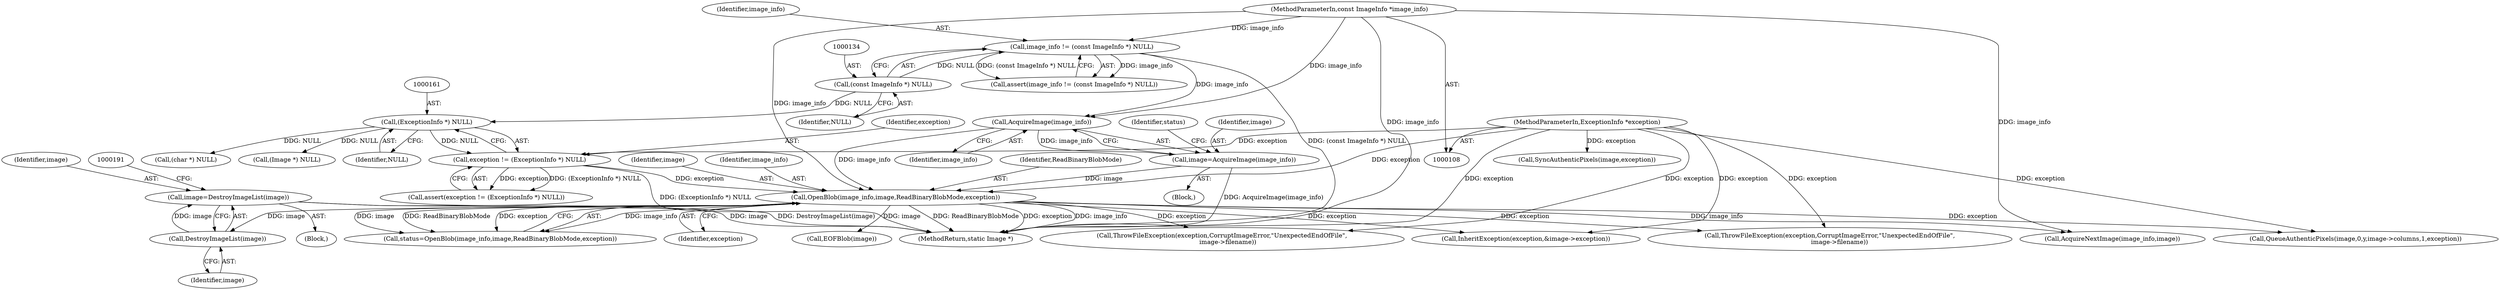 digraph "0_ImageMagick_f6e9d0d9955e85bdd7540b251cd50d598dacc5e6_18@pointer" {
"1000185" [label="(Call,image=DestroyImageList(image))"];
"1000187" [label="(Call,DestroyImageList(image))"];
"1000175" [label="(Call,OpenBlob(image_info,image,ReadBinaryBlobMode,exception))"];
"1000171" [label="(Call,AcquireImage(image_info))"];
"1000131" [label="(Call,image_info != (const ImageInfo *) NULL)"];
"1000109" [label="(MethodParameterIn,const ImageInfo *image_info)"];
"1000133" [label="(Call,(const ImageInfo *) NULL)"];
"1000169" [label="(Call,image=AcquireImage(image_info))"];
"1000158" [label="(Call,exception != (ExceptionInfo *) NULL)"];
"1000110" [label="(MethodParameterIn,ExceptionInfo *exception)"];
"1000160" [label="(Call,(ExceptionInfo *) NULL)"];
"1000158" [label="(Call,exception != (ExceptionInfo *) NULL)"];
"1000169" [label="(Call,image=AcquireImage(image_info))"];
"1000172" [label="(Identifier,image_info)"];
"1000185" [label="(Call,image=DestroyImageList(image))"];
"1000174" [label="(Identifier,status)"];
"1000187" [label="(Call,DestroyImageList(image))"];
"1001153" [label="(MethodReturn,static Image *)"];
"1000264" [label="(Call,(char *) NULL)"];
"1000175" [label="(Call,OpenBlob(image_info,image,ReadBinaryBlobMode,exception))"];
"1000190" [label="(Call,(Image *) NULL)"];
"1000178" [label="(Identifier,ReadBinaryBlobMode)"];
"1000177" [label="(Identifier,image)"];
"1001109" [label="(Call,AcquireNextImage(image_info,image))"];
"1000179" [label="(Identifier,exception)"];
"1001033" [label="(Call,SyncAuthenticPixels(image,exception))"];
"1001069" [label="(Call,ThrowFileException(exception,CorruptImageError,\"UnexpectedEndOfFile\",\n          image->filename))"];
"1000936" [label="(Call,QueueAuthenticPixels(image,0,y,image->columns,1,exception))"];
"1000188" [label="(Identifier,image)"];
"1000171" [label="(Call,AcquireImage(image_info))"];
"1000130" [label="(Call,assert(image_info != (const ImageInfo *) NULL))"];
"1000162" [label="(Identifier,NULL)"];
"1000110" [label="(MethodParameterIn,ExceptionInfo *exception)"];
"1000687" [label="(Call,ThrowFileException(exception,CorruptImageError,\"UnexpectedEndOfFile\",\n      image->filename))"];
"1000111" [label="(Block,)"];
"1000135" [label="(Identifier,NULL)"];
"1000133" [label="(Call,(const ImageInfo *) NULL)"];
"1000159" [label="(Identifier,exception)"];
"1000173" [label="(Call,status=OpenBlob(image_info,image,ReadBinaryBlobMode,exception))"];
"1000268" [label="(Call,EOFBlob(image))"];
"1000170" [label="(Identifier,image)"];
"1000186" [label="(Identifier,image)"];
"1000157" [label="(Call,assert(exception != (ExceptionInfo *) NULL))"];
"1000176" [label="(Identifier,image_info)"];
"1000837" [label="(Call,InheritException(exception,&image->exception))"];
"1000109" [label="(MethodParameterIn,const ImageInfo *image_info)"];
"1000132" [label="(Identifier,image_info)"];
"1000131" [label="(Call,image_info != (const ImageInfo *) NULL)"];
"1000160" [label="(Call,(ExceptionInfo *) NULL)"];
"1000184" [label="(Block,)"];
"1000185" -> "1000184"  [label="AST: "];
"1000185" -> "1000187"  [label="CFG: "];
"1000186" -> "1000185"  [label="AST: "];
"1000187" -> "1000185"  [label="AST: "];
"1000191" -> "1000185"  [label="CFG: "];
"1000185" -> "1001153"  [label="DDG: image"];
"1000185" -> "1001153"  [label="DDG: DestroyImageList(image)"];
"1000187" -> "1000185"  [label="DDG: image"];
"1000187" -> "1000188"  [label="CFG: "];
"1000188" -> "1000187"  [label="AST: "];
"1000175" -> "1000187"  [label="DDG: image"];
"1000175" -> "1000173"  [label="AST: "];
"1000175" -> "1000179"  [label="CFG: "];
"1000176" -> "1000175"  [label="AST: "];
"1000177" -> "1000175"  [label="AST: "];
"1000178" -> "1000175"  [label="AST: "];
"1000179" -> "1000175"  [label="AST: "];
"1000173" -> "1000175"  [label="CFG: "];
"1000175" -> "1001153"  [label="DDG: ReadBinaryBlobMode"];
"1000175" -> "1001153"  [label="DDG: exception"];
"1000175" -> "1001153"  [label="DDG: image_info"];
"1000175" -> "1000173"  [label="DDG: image_info"];
"1000175" -> "1000173"  [label="DDG: image"];
"1000175" -> "1000173"  [label="DDG: ReadBinaryBlobMode"];
"1000175" -> "1000173"  [label="DDG: exception"];
"1000171" -> "1000175"  [label="DDG: image_info"];
"1000109" -> "1000175"  [label="DDG: image_info"];
"1000169" -> "1000175"  [label="DDG: image"];
"1000158" -> "1000175"  [label="DDG: exception"];
"1000110" -> "1000175"  [label="DDG: exception"];
"1000175" -> "1000268"  [label="DDG: image"];
"1000175" -> "1000687"  [label="DDG: exception"];
"1000175" -> "1000837"  [label="DDG: exception"];
"1000175" -> "1000936"  [label="DDG: exception"];
"1000175" -> "1001069"  [label="DDG: exception"];
"1000175" -> "1001109"  [label="DDG: image_info"];
"1000171" -> "1000169"  [label="AST: "];
"1000171" -> "1000172"  [label="CFG: "];
"1000172" -> "1000171"  [label="AST: "];
"1000169" -> "1000171"  [label="CFG: "];
"1000171" -> "1000169"  [label="DDG: image_info"];
"1000131" -> "1000171"  [label="DDG: image_info"];
"1000109" -> "1000171"  [label="DDG: image_info"];
"1000131" -> "1000130"  [label="AST: "];
"1000131" -> "1000133"  [label="CFG: "];
"1000132" -> "1000131"  [label="AST: "];
"1000133" -> "1000131"  [label="AST: "];
"1000130" -> "1000131"  [label="CFG: "];
"1000131" -> "1001153"  [label="DDG: (const ImageInfo *) NULL"];
"1000131" -> "1000130"  [label="DDG: image_info"];
"1000131" -> "1000130"  [label="DDG: (const ImageInfo *) NULL"];
"1000109" -> "1000131"  [label="DDG: image_info"];
"1000133" -> "1000131"  [label="DDG: NULL"];
"1000109" -> "1000108"  [label="AST: "];
"1000109" -> "1001153"  [label="DDG: image_info"];
"1000109" -> "1001109"  [label="DDG: image_info"];
"1000133" -> "1000135"  [label="CFG: "];
"1000134" -> "1000133"  [label="AST: "];
"1000135" -> "1000133"  [label="AST: "];
"1000133" -> "1000160"  [label="DDG: NULL"];
"1000169" -> "1000111"  [label="AST: "];
"1000170" -> "1000169"  [label="AST: "];
"1000174" -> "1000169"  [label="CFG: "];
"1000169" -> "1001153"  [label="DDG: AcquireImage(image_info)"];
"1000158" -> "1000157"  [label="AST: "];
"1000158" -> "1000160"  [label="CFG: "];
"1000159" -> "1000158"  [label="AST: "];
"1000160" -> "1000158"  [label="AST: "];
"1000157" -> "1000158"  [label="CFG: "];
"1000158" -> "1001153"  [label="DDG: (ExceptionInfo *) NULL"];
"1000158" -> "1000157"  [label="DDG: exception"];
"1000158" -> "1000157"  [label="DDG: (ExceptionInfo *) NULL"];
"1000110" -> "1000158"  [label="DDG: exception"];
"1000160" -> "1000158"  [label="DDG: NULL"];
"1000110" -> "1000108"  [label="AST: "];
"1000110" -> "1001153"  [label="DDG: exception"];
"1000110" -> "1000687"  [label="DDG: exception"];
"1000110" -> "1000837"  [label="DDG: exception"];
"1000110" -> "1000936"  [label="DDG: exception"];
"1000110" -> "1001033"  [label="DDG: exception"];
"1000110" -> "1001069"  [label="DDG: exception"];
"1000160" -> "1000162"  [label="CFG: "];
"1000161" -> "1000160"  [label="AST: "];
"1000162" -> "1000160"  [label="AST: "];
"1000160" -> "1000190"  [label="DDG: NULL"];
"1000160" -> "1000264"  [label="DDG: NULL"];
}
